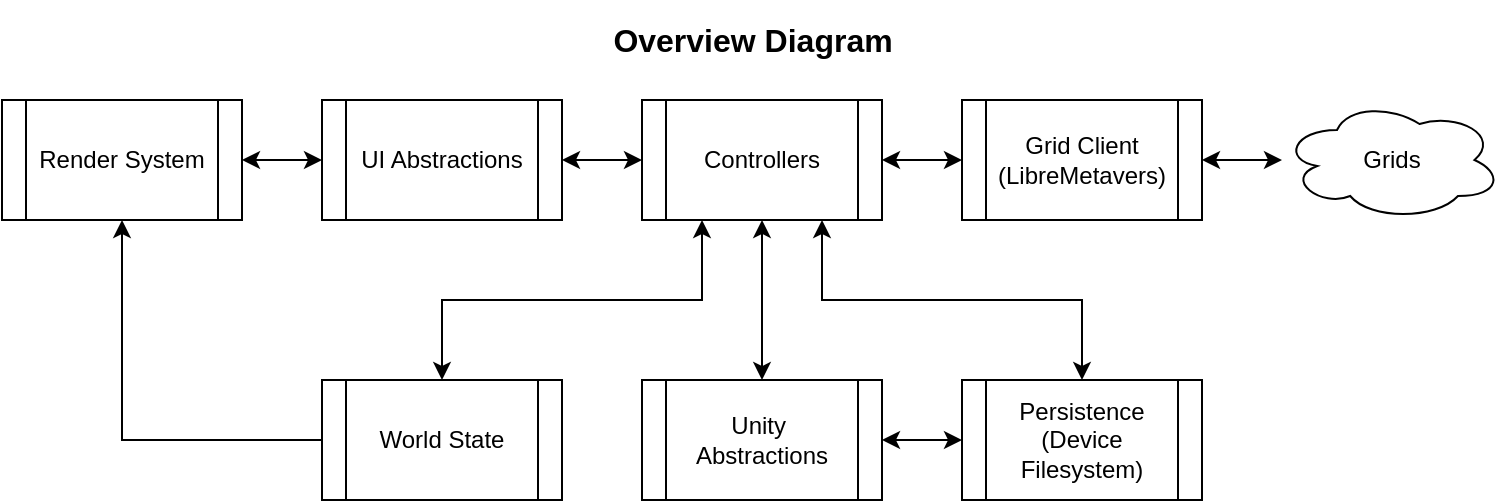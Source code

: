 <mxfile version="21.1.2" type="device" pages="4">
  <diagram name="Overview" id="vXsKcy0dSxC2_TYYV3WX">
    <mxGraphModel dx="2074" dy="1205" grid="1" gridSize="10" guides="1" tooltips="1" connect="1" arrows="1" fold="1" page="1" pageScale="1" pageWidth="850" pageHeight="1100" math="0" shadow="0">
      <root>
        <mxCell id="0" />
        <mxCell id="1" parent="0" />
        <mxCell id="cff05r9WFP89VZKMvsH--1" value="Grids" style="ellipse;shape=cloud;whiteSpace=wrap;html=1;" parent="1" vertex="1">
          <mxGeometry x="690" y="190" width="110" height="60" as="geometry" />
        </mxCell>
        <mxCell id="cff05r9WFP89VZKMvsH--3" style="edgeStyle=orthogonalEdgeStyle;rounded=0;orthogonalLoop=1;jettySize=auto;html=1;startArrow=classic;startFill=1;" parent="1" source="cff05r9WFP89VZKMvsH--2" target="cff05r9WFP89VZKMvsH--1" edge="1">
          <mxGeometry relative="1" as="geometry" />
        </mxCell>
        <mxCell id="cff05r9WFP89VZKMvsH--2" value="Grid Client&lt;br&gt;(LibreMetavers)" style="shape=process;whiteSpace=wrap;html=1;backgroundOutline=1;" parent="1" vertex="1">
          <mxGeometry x="530" y="190" width="120" height="60" as="geometry" />
        </mxCell>
        <mxCell id="cff05r9WFP89VZKMvsH--5" style="edgeStyle=orthogonalEdgeStyle;rounded=0;orthogonalLoop=1;jettySize=auto;html=1;exitX=1;exitY=0.5;exitDx=0;exitDy=0;startArrow=classic;startFill=1;" parent="1" source="cff05r9WFP89VZKMvsH--4" target="cff05r9WFP89VZKMvsH--2" edge="1">
          <mxGeometry relative="1" as="geometry" />
        </mxCell>
        <mxCell id="cff05r9WFP89VZKMvsH--7" style="edgeStyle=orthogonalEdgeStyle;rounded=0;orthogonalLoop=1;jettySize=auto;html=1;exitX=0.5;exitY=1;exitDx=0;exitDy=0;entryX=0.5;entryY=0;entryDx=0;entryDy=0;startArrow=classic;startFill=1;" parent="1" source="cff05r9WFP89VZKMvsH--4" target="cff05r9WFP89VZKMvsH--6" edge="1">
          <mxGeometry relative="1" as="geometry" />
        </mxCell>
        <mxCell id="cff05r9WFP89VZKMvsH--4" value="Controllers" style="shape=process;whiteSpace=wrap;html=1;backgroundOutline=1;" parent="1" vertex="1">
          <mxGeometry x="370" y="190" width="120" height="60" as="geometry" />
        </mxCell>
        <mxCell id="cff05r9WFP89VZKMvsH--24" style="edgeStyle=orthogonalEdgeStyle;rounded=0;orthogonalLoop=1;jettySize=auto;html=1;startArrow=classic;startFill=1;" parent="1" source="cff05r9WFP89VZKMvsH--6" target="cff05r9WFP89VZKMvsH--9" edge="1">
          <mxGeometry relative="1" as="geometry" />
        </mxCell>
        <mxCell id="cff05r9WFP89VZKMvsH--6" value="Unity&amp;nbsp; Abstractions" style="shape=process;whiteSpace=wrap;html=1;backgroundOutline=1;" parent="1" vertex="1">
          <mxGeometry x="370" y="330" width="120" height="60" as="geometry" />
        </mxCell>
        <mxCell id="cff05r9WFP89VZKMvsH--9" value="Persistence&lt;br&gt;(Device Filesystem)" style="shape=process;whiteSpace=wrap;html=1;backgroundOutline=1;" parent="1" vertex="1">
          <mxGeometry x="530" y="330" width="120" height="60" as="geometry" />
        </mxCell>
        <mxCell id="cff05r9WFP89VZKMvsH--11" value="" style="endArrow=classic;startArrow=classic;html=1;rounded=0;exitX=0.75;exitY=1;exitDx=0;exitDy=0;entryX=0.5;entryY=0;entryDx=0;entryDy=0;edgeStyle=orthogonalEdgeStyle;" parent="1" source="cff05r9WFP89VZKMvsH--4" target="cff05r9WFP89VZKMvsH--9" edge="1">
          <mxGeometry width="50" height="50" relative="1" as="geometry">
            <mxPoint x="570" y="310" as="sourcePoint" />
            <mxPoint x="620" y="260" as="targetPoint" />
          </mxGeometry>
        </mxCell>
        <mxCell id="cff05r9WFP89VZKMvsH--12" value="World State" style="shape=process;whiteSpace=wrap;html=1;backgroundOutline=1;" parent="1" vertex="1">
          <mxGeometry x="210" y="330" width="120" height="60" as="geometry" />
        </mxCell>
        <mxCell id="cff05r9WFP89VZKMvsH--20" style="edgeStyle=orthogonalEdgeStyle;rounded=0;orthogonalLoop=1;jettySize=auto;html=1;startArrow=classic;startFill=1;" parent="1" source="cff05r9WFP89VZKMvsH--13" target="cff05r9WFP89VZKMvsH--4" edge="1">
          <mxGeometry relative="1" as="geometry" />
        </mxCell>
        <mxCell id="cff05r9WFP89VZKMvsH--13" value="UI Abstractions" style="shape=process;whiteSpace=wrap;html=1;backgroundOutline=1;" parent="1" vertex="1">
          <mxGeometry x="210" y="190" width="120" height="60" as="geometry" />
        </mxCell>
        <mxCell id="cff05r9WFP89VZKMvsH--17" value="" style="endArrow=classic;startArrow=classic;html=1;rounded=0;entryX=0.25;entryY=1;entryDx=0;entryDy=0;exitX=0.5;exitY=0;exitDx=0;exitDy=0;edgeStyle=orthogonalEdgeStyle;" parent="1" source="cff05r9WFP89VZKMvsH--12" target="cff05r9WFP89VZKMvsH--4" edge="1">
          <mxGeometry width="50" height="50" relative="1" as="geometry">
            <mxPoint x="310" y="300" as="sourcePoint" />
            <mxPoint x="360" y="250" as="targetPoint" />
          </mxGeometry>
        </mxCell>
        <mxCell id="cff05r9WFP89VZKMvsH--22" style="edgeStyle=orthogonalEdgeStyle;rounded=0;orthogonalLoop=1;jettySize=auto;html=1;startArrow=classic;startFill=1;" parent="1" source="cff05r9WFP89VZKMvsH--21" target="cff05r9WFP89VZKMvsH--13" edge="1">
          <mxGeometry relative="1" as="geometry" />
        </mxCell>
        <mxCell id="cff05r9WFP89VZKMvsH--21" value="Render System" style="shape=process;whiteSpace=wrap;html=1;backgroundOutline=1;" parent="1" vertex="1">
          <mxGeometry x="50" y="190" width="120" height="60" as="geometry" />
        </mxCell>
        <mxCell id="cff05r9WFP89VZKMvsH--23" value="" style="endArrow=classic;html=1;rounded=0;exitX=0;exitY=0.5;exitDx=0;exitDy=0;entryX=0.5;entryY=1;entryDx=0;entryDy=0;edgeStyle=orthogonalEdgeStyle;" parent="1" source="cff05r9WFP89VZKMvsH--12" target="cff05r9WFP89VZKMvsH--21" edge="1">
          <mxGeometry width="50" height="50" relative="1" as="geometry">
            <mxPoint x="470" y="150" as="sourcePoint" />
            <mxPoint x="520" y="100" as="targetPoint" />
          </mxGeometry>
        </mxCell>
        <mxCell id="cff05r9WFP89VZKMvsH--27" value="Overview Diagram" style="text;strokeColor=none;fillColor=none;html=1;fontSize=16;fontStyle=1;verticalAlign=middle;align=center;" parent="1" vertex="1">
          <mxGeometry x="375" y="140" width="100" height="40" as="geometry" />
        </mxCell>
      </root>
    </mxGraphModel>
  </diagram>
  <diagram id="Qkdps6hyI8gu-dJ_E_9V" name="World Model">
    <mxGraphModel dx="2074" dy="1205" grid="1" gridSize="10" guides="1" tooltips="1" connect="1" arrows="1" fold="1" page="1" pageScale="1" pageWidth="850" pageHeight="1100" math="0" shadow="0">
      <root>
        <mxCell id="0" />
        <mxCell id="1" parent="0" />
        <mxCell id="vFDzAaYUboj-3UHjvaUJ-29" style="edgeStyle=none;rounded=0;orthogonalLoop=1;jettySize=auto;html=1;" parent="1" source="vFDzAaYUboj-3UHjvaUJ-1" target="vFDzAaYUboj-3UHjvaUJ-8" edge="1">
          <mxGeometry relative="1" as="geometry" />
        </mxCell>
        <mxCell id="vFDzAaYUboj-3UHjvaUJ-1" value="World&lt;br&gt;(Global Root Object)" style="rounded=0;whiteSpace=wrap;html=1;" parent="1" vertex="1">
          <mxGeometry x="280" y="80" width="120" height="60" as="geometry" />
        </mxCell>
        <mxCell id="vFDzAaYUboj-3UHjvaUJ-7" style="edgeStyle=none;rounded=0;orthogonalLoop=1;jettySize=auto;html=1;" parent="1" source="vFDzAaYUboj-3UHjvaUJ-2" target="vFDzAaYUboj-3UHjvaUJ-6" edge="1">
          <mxGeometry relative="1" as="geometry" />
        </mxCell>
        <mxCell id="vFDzAaYUboj-3UHjvaUJ-16" style="edgeStyle=none;rounded=0;orthogonalLoop=1;jettySize=auto;html=1;" parent="1" source="vFDzAaYUboj-3UHjvaUJ-2" target="vFDzAaYUboj-3UHjvaUJ-15" edge="1">
          <mxGeometry relative="1" as="geometry" />
        </mxCell>
        <mxCell id="vFDzAaYUboj-3UHjvaUJ-18" style="edgeStyle=none;rounded=0;orthogonalLoop=1;jettySize=auto;html=1;" parent="1" source="vFDzAaYUboj-3UHjvaUJ-2" target="vFDzAaYUboj-3UHjvaUJ-17" edge="1">
          <mxGeometry relative="1" as="geometry" />
        </mxCell>
        <mxCell id="vFDzAaYUboj-3UHjvaUJ-20" style="edgeStyle=none;rounded=0;orthogonalLoop=1;jettySize=auto;html=1;" parent="1" source="vFDzAaYUboj-3UHjvaUJ-2" target="vFDzAaYUboj-3UHjvaUJ-19" edge="1">
          <mxGeometry relative="1" as="geometry" />
        </mxCell>
        <mxCell id="vFDzAaYUboj-3UHjvaUJ-2" value="Region(s)" style="rounded=0;whiteSpace=wrap;html=1;" parent="1" vertex="1">
          <mxGeometry x="280" y="320" width="120" height="60" as="geometry" />
        </mxCell>
        <mxCell id="vFDzAaYUboj-3UHjvaUJ-28" style="edgeStyle=none;rounded=0;orthogonalLoop=1;jettySize=auto;html=1;" parent="1" source="vFDzAaYUboj-3UHjvaUJ-6" target="vFDzAaYUboj-3UHjvaUJ-25" edge="1">
          <mxGeometry relative="1" as="geometry" />
        </mxCell>
        <mxCell id="vFDzAaYUboj-3UHjvaUJ-6" value="Renderable Object&lt;br&gt;(Prim)" style="rounded=0;whiteSpace=wrap;html=1;" parent="1" vertex="1">
          <mxGeometry x="280" y="440" width="120" height="60" as="geometry" />
        </mxCell>
        <mxCell id="vFDzAaYUboj-3UHjvaUJ-12" style="edgeStyle=none;rounded=0;orthogonalLoop=1;jettySize=auto;html=1;" parent="1" source="vFDzAaYUboj-3UHjvaUJ-8" target="vFDzAaYUboj-3UHjvaUJ-2" edge="1">
          <mxGeometry relative="1" as="geometry" />
        </mxCell>
        <mxCell id="vFDzAaYUboj-3UHjvaUJ-8" value="Region Manager" style="rounded=0;whiteSpace=wrap;html=1;" parent="1" vertex="1">
          <mxGeometry x="280" y="200" width="120" height="60" as="geometry" />
        </mxCell>
        <mxCell id="vFDzAaYUboj-3UHjvaUJ-13" value="&lt;h1&gt;World&lt;br&gt;&lt;/h1&gt;&lt;div&gt;The world is the root of the object heirachy. There is only one instance of the world object (infact there might be none in code and its just a concept)&lt;/div&gt;" style="text;html=1;strokeColor=none;fillColor=none;spacing=5;spacingTop=-20;whiteSpace=wrap;overflow=hidden;rounded=0;" parent="1" vertex="1">
          <mxGeometry x="80" y="50" width="190" height="120" as="geometry" />
        </mxCell>
        <mxCell id="vFDzAaYUboj-3UHjvaUJ-14" value="&lt;h1&gt;Region Manager&lt;/h1&gt;&lt;div&gt;Tracks references to all loaded regions, manages their lifetime.&lt;/div&gt;&lt;div&gt;Is a &#39;Region Factory&#39; that the world gets region objects from.&lt;/div&gt;" style="text;html=1;strokeColor=none;fillColor=none;spacing=5;spacingTop=-20;whiteSpace=wrap;overflow=hidden;rounded=0;" parent="1" vertex="1">
          <mxGeometry x="440" y="170" width="190" height="140" as="geometry" />
        </mxCell>
        <mxCell id="vFDzAaYUboj-3UHjvaUJ-23" style="edgeStyle=none;rounded=0;orthogonalLoop=1;jettySize=auto;html=1;exitX=0.5;exitY=1;exitDx=0;exitDy=0;entryX=0.25;entryY=0;entryDx=0;entryDy=0;" parent="1" source="vFDzAaYUboj-3UHjvaUJ-15" target="vFDzAaYUboj-3UHjvaUJ-22" edge="1">
          <mxGeometry relative="1" as="geometry" />
        </mxCell>
        <mxCell id="vFDzAaYUboj-3UHjvaUJ-24" style="edgeStyle=none;rounded=0;orthogonalLoop=1;jettySize=auto;html=1;" parent="1" source="vFDzAaYUboj-3UHjvaUJ-15" target="vFDzAaYUboj-3UHjvaUJ-21" edge="1">
          <mxGeometry relative="1" as="geometry" />
        </mxCell>
        <mxCell id="vFDzAaYUboj-3UHjvaUJ-15" value="Renderable&lt;br&gt;&amp;nbsp;Object&lt;br&gt;(Avatar)" style="rounded=0;whiteSpace=wrap;html=1;" parent="1" vertex="1">
          <mxGeometry x="440" y="440" width="120" height="60" as="geometry" />
        </mxCell>
        <mxCell id="vFDzAaYUboj-3UHjvaUJ-27" style="edgeStyle=none;rounded=0;orthogonalLoop=1;jettySize=auto;html=1;" parent="1" source="vFDzAaYUboj-3UHjvaUJ-17" target="vFDzAaYUboj-3UHjvaUJ-26" edge="1">
          <mxGeometry relative="1" as="geometry" />
        </mxCell>
        <mxCell id="vFDzAaYUboj-3UHjvaUJ-17" value="Renderable Object&lt;br&gt;(Mesh)" style="rounded=0;whiteSpace=wrap;html=1;" parent="1" vertex="1">
          <mxGeometry x="120" y="440" width="120" height="60" as="geometry" />
        </mxCell>
        <mxCell id="vFDzAaYUboj-3UHjvaUJ-19" value="Renderable Object&lt;br&gt;(Terrain / Sky)" style="rounded=0;whiteSpace=wrap;html=1;" parent="1" vertex="1">
          <mxGeometry x="600" y="440" width="120" height="60" as="geometry" />
        </mxCell>
        <mxCell id="vFDzAaYUboj-3UHjvaUJ-21" value="Renderable Object&lt;br&gt;Attachments" style="rounded=0;whiteSpace=wrap;html=1;" parent="1" vertex="1">
          <mxGeometry x="440" y="560" width="120" height="60" as="geometry" />
        </mxCell>
        <mxCell id="vFDzAaYUboj-3UHjvaUJ-22" value="Renderable Object&lt;br&gt;HUDs" style="rounded=0;whiteSpace=wrap;html=1;" parent="1" vertex="1">
          <mxGeometry x="600" y="560" width="120" height="60" as="geometry" />
        </mxCell>
        <mxCell id="vFDzAaYUboj-3UHjvaUJ-25" value="Renderable Object&lt;br style=&quot;border-color: var(--border-color);&quot;&gt;(Linked)" style="rounded=0;whiteSpace=wrap;html=1;" parent="1" vertex="1">
          <mxGeometry x="280" y="560" width="120" height="60" as="geometry" />
        </mxCell>
        <mxCell id="vFDzAaYUboj-3UHjvaUJ-26" value="Renderable Object&lt;br&gt;(Linked)" style="rounded=0;whiteSpace=wrap;html=1;" parent="1" vertex="1">
          <mxGeometry x="120" y="560" width="120" height="60" as="geometry" />
        </mxCell>
        <mxCell id="vFDzAaYUboj-3UHjvaUJ-30" value="&lt;h1&gt;Region&lt;/h1&gt;&lt;div&gt;Conceptually a region is a collection of renderable objects, Especially if you consider the terrain and sky grid objects.&lt;/div&gt;" style="text;html=1;strokeColor=none;fillColor=none;spacing=5;spacingTop=-20;whiteSpace=wrap;overflow=hidden;rounded=0;" parent="1" vertex="1">
          <mxGeometry x="70" y="290" width="190" height="120" as="geometry" />
        </mxCell>
      </root>
    </mxGraphModel>
  </diagram>
  <diagram id="pl-R5XPZ-xlCRAcDIZtM" name="Simulation Root">
    <mxGraphModel dx="2074" dy="1205" grid="1" gridSize="10" guides="1" tooltips="1" connect="1" arrows="1" fold="1" page="1" pageScale="1" pageWidth="850" pageHeight="1100" math="0" shadow="0">
      <root>
        <mxCell id="0" />
        <mxCell id="1" parent="0" />
        <mxCell id="NBn-ytocE8SzP8E-Vunr-4" style="edgeStyle=orthogonalEdgeStyle;rounded=0;orthogonalLoop=1;jettySize=auto;html=1;" edge="1" parent="1" source="NBn-ytocE8SzP8E-Vunr-1" target="NBn-ytocE8SzP8E-Vunr-3">
          <mxGeometry relative="1" as="geometry">
            <Array as="points">
              <mxPoint x="100" y="230" />
            </Array>
          </mxGeometry>
        </mxCell>
        <mxCell id="NBn-ytocE8SzP8E-Vunr-8" style="edgeStyle=orthogonalEdgeStyle;rounded=0;orthogonalLoop=1;jettySize=auto;html=1;" edge="1" parent="1" source="NBn-ytocE8SzP8E-Vunr-1" target="NBn-ytocE8SzP8E-Vunr-6">
          <mxGeometry relative="1" as="geometry">
            <Array as="points">
              <mxPoint x="100" y="390" />
            </Array>
          </mxGeometry>
        </mxCell>
        <mxCell id="NBn-ytocE8SzP8E-Vunr-11" style="edgeStyle=orthogonalEdgeStyle;rounded=0;orthogonalLoop=1;jettySize=auto;html=1;" edge="1" parent="1" source="NBn-ytocE8SzP8E-Vunr-1" target="NBn-ytocE8SzP8E-Vunr-10">
          <mxGeometry relative="1" as="geometry">
            <Array as="points">
              <mxPoint x="100" y="550" />
            </Array>
          </mxGeometry>
        </mxCell>
        <mxCell id="NBn-ytocE8SzP8E-Vunr-1" value="Simulation Root&lt;br&gt;(Singleton)" style="rounded=0;whiteSpace=wrap;html=1;" vertex="1" parent="1">
          <mxGeometry x="40" y="40" width="120" height="60" as="geometry" />
        </mxCell>
        <mxCell id="NBn-ytocE8SzP8E-Vunr-2" value="&lt;h1&gt;Simulation Root&lt;/h1&gt;&lt;div&gt;This component is responsibile for organizing all the data that has been recieved from the grid, and contains the fragment of the world model near the logged in avatar&lt;/div&gt;" style="text;html=1;strokeColor=none;fillColor=none;spacing=5;spacingTop=-20;whiteSpace=wrap;overflow=hidden;rounded=0;" vertex="1" parent="1">
          <mxGeometry x="360" y="40" width="440" height="120" as="geometry" />
        </mxCell>
        <mxCell id="NBn-ytocE8SzP8E-Vunr-3" value="Region Manager&lt;br&gt;(Singleton)" style="rounded=0;whiteSpace=wrap;html=1;" vertex="1" parent="1">
          <mxGeometry x="200" y="200" width="120" height="60" as="geometry" />
        </mxCell>
        <mxCell id="NBn-ytocE8SzP8E-Vunr-5" value="&lt;h1&gt;Region Manager&lt;/h1&gt;&lt;div&gt;The region manager is responsible for managing the list of regions near the logged in avatar.&amp;nbsp;&lt;/div&gt;" style="text;html=1;strokeColor=none;fillColor=none;spacing=5;spacingTop=-20;whiteSpace=wrap;overflow=hidden;rounded=0;" vertex="1" parent="1">
          <mxGeometry x="360" y="200" width="430" height="120" as="geometry" />
        </mxCell>
        <mxCell id="NBn-ytocE8SzP8E-Vunr-6" value="Avatar Manager&lt;br&gt;(Singleton)" style="rounded=0;whiteSpace=wrap;html=1;" vertex="1" parent="1">
          <mxGeometry x="200" y="360" width="120" height="60" as="geometry" />
        </mxCell>
        <mxCell id="NBn-ytocE8SzP8E-Vunr-9" value="&lt;h1&gt;Local Avatar&lt;/h1&gt;&lt;div&gt;Manages Avatar data about the logged in avatar. Unlike other avatars, this is not parented to a region in memory, as so long as the viewer is running, there is always the local logged in avatar, and it can never move out of range, and will never be in a region that moves out of range.&lt;/div&gt;" style="text;html=1;strokeColor=none;fillColor=none;spacing=5;spacingTop=-20;whiteSpace=wrap;overflow=hidden;rounded=0;" vertex="1" parent="1">
          <mxGeometry x="360" y="360" width="440" height="120" as="geometry" />
        </mxCell>
        <mxCell id="NBn-ytocE8SzP8E-Vunr-10" value="Sky Manager&lt;br&gt;(Singleton)" style="rounded=0;whiteSpace=wrap;html=1;" vertex="1" parent="1">
          <mxGeometry x="200" y="520" width="120" height="60" as="geometry" />
        </mxCell>
        <mxCell id="NBn-ytocE8SzP8E-Vunr-12" value="&lt;h1&gt;Sky Manager&lt;/h1&gt;&lt;div&gt;Manages data about the sky. Sun/moon position, etc. Possibly a home for Windlight or EEP data as well.&amp;nbsp;&lt;/div&gt;" style="text;html=1;strokeColor=none;fillColor=none;spacing=5;spacingTop=-20;whiteSpace=wrap;overflow=hidden;rounded=0;" vertex="1" parent="1">
          <mxGeometry x="370" y="520" width="430" height="120" as="geometry" />
        </mxCell>
        <mxCell id="dllIBldcbo0GS0_jR_7z-1" value="" style="rounded=0;whiteSpace=wrap;html=1;" vertex="1" parent="1">
          <mxGeometry x="200" y="680" width="120" height="60" as="geometry" />
        </mxCell>
      </root>
    </mxGraphModel>
  </diagram>
  <diagram id="m2TW2zxmuREqVN6qQpls" name="Scene Root">
    <mxGraphModel dx="2074" dy="1205" grid="1" gridSize="10" guides="1" tooltips="1" connect="1" arrows="1" fold="1" page="1" pageScale="1" pageWidth="850" pageHeight="1100" math="0" shadow="0">
      <root>
        <mxCell id="0" />
        <mxCell id="1" parent="0" />
        <mxCell id="tme7PRSX_uve3Y0JralE-3" style="edgeStyle=orthogonalEdgeStyle;rounded=0;orthogonalLoop=1;jettySize=auto;html=1;" edge="1" parent="1" source="sgzRjk2YqbnjAzQqR-Gv-1" target="tme7PRSX_uve3Y0JralE-1">
          <mxGeometry relative="1" as="geometry">
            <Array as="points">
              <mxPoint x="100" y="230" />
            </Array>
          </mxGeometry>
        </mxCell>
        <mxCell id="BJjEVAIMeM95VK6lwYq2-2" style="edgeStyle=orthogonalEdgeStyle;rounded=0;orthogonalLoop=1;jettySize=auto;html=1;" edge="1" parent="1" source="sgzRjk2YqbnjAzQqR-Gv-1" target="BJjEVAIMeM95VK6lwYq2-1">
          <mxGeometry relative="1" as="geometry">
            <Array as="points">
              <mxPoint x="100" y="390" />
            </Array>
          </mxGeometry>
        </mxCell>
        <mxCell id="BJjEVAIMeM95VK6lwYq2-5" style="edgeStyle=orthogonalEdgeStyle;rounded=0;orthogonalLoop=1;jettySize=auto;html=1;" edge="1" parent="1" source="sgzRjk2YqbnjAzQqR-Gv-1" target="BJjEVAIMeM95VK6lwYq2-4">
          <mxGeometry relative="1" as="geometry">
            <Array as="points">
              <mxPoint x="100" y="550" />
            </Array>
          </mxGeometry>
        </mxCell>
        <mxCell id="sgzRjk2YqbnjAzQqR-Gv-1" value="Scene Root" style="rounded=0;whiteSpace=wrap;html=1;" vertex="1" parent="1">
          <mxGeometry x="40" y="40" width="120" height="60" as="geometry" />
        </mxCell>
        <mxCell id="sgzRjk2YqbnjAzQqR-Gv-2" value="&lt;h1&gt;Scene Root&lt;/h1&gt;&lt;div&gt;This refers to the Unity Scene that is the basis for rendering the main viewer window.&lt;/div&gt;" style="text;html=1;strokeColor=none;fillColor=none;spacing=5;spacingTop=-20;whiteSpace=wrap;overflow=hidden;rounded=0;" vertex="1" parent="1">
          <mxGeometry x="360" y="40" width="440" height="120" as="geometry" />
        </mxCell>
        <mxCell id="tme7PRSX_uve3Y0JralE-1" value="3D Scene" style="rounded=0;whiteSpace=wrap;html=1;" vertex="1" parent="1">
          <mxGeometry x="200" y="200" width="120" height="60" as="geometry" />
        </mxCell>
        <mxCell id="tme7PRSX_uve3Y0JralE-2" value="&lt;h1&gt;3D Scene&lt;/h1&gt;&lt;div&gt;Conceptually groups all the GameObjects/Components used to render and interact with the 3D Scene. Terrain, Water, Sky, (Main Camera?)&lt;/div&gt;" style="text;html=1;strokeColor=none;fillColor=none;spacing=5;spacingTop=-20;whiteSpace=wrap;overflow=hidden;rounded=0;" vertex="1" parent="1">
          <mxGeometry x="360" y="200" width="440" height="120" as="geometry" />
        </mxCell>
        <mxCell id="BJjEVAIMeM95VK6lwYq2-1" value="HUD Layer" style="rounded=0;whiteSpace=wrap;html=1;" vertex="1" parent="1">
          <mxGeometry x="200" y="360" width="120" height="60" as="geometry" />
        </mxCell>
        <mxCell id="BJjEVAIMeM95VK6lwYq2-3" value="&lt;h1&gt;Hud Layer&lt;/h1&gt;&lt;div&gt;Conceptual grouping of all the GameObjects/Components used to render and interact with the Local Avatar&#39;s Hud attachments.&lt;/div&gt;" style="text;html=1;strokeColor=none;fillColor=none;spacing=5;spacingTop=-20;whiteSpace=wrap;overflow=hidden;rounded=0;" vertex="1" parent="1">
          <mxGeometry x="360" y="360" width="440" height="120" as="geometry" />
        </mxCell>
        <mxCell id="BJjEVAIMeM95VK6lwYq2-4" value="UI Layer" style="rounded=0;whiteSpace=wrap;html=1;" vertex="1" parent="1">
          <mxGeometry x="200" y="520" width="120" height="60" as="geometry" />
        </mxCell>
        <mxCell id="BJjEVAIMeM95VK6lwYq2-6" value="&lt;h1&gt;UI Layer&lt;/h1&gt;&lt;div&gt;Conceptual grouping of all the GameObjects/Components used to present the 2D User Interface in the main viewer window, as well as accepting user input.&lt;/div&gt;" style="text;html=1;strokeColor=none;fillColor=none;spacing=5;spacingTop=-20;whiteSpace=wrap;overflow=hidden;rounded=0;" vertex="1" parent="1">
          <mxGeometry x="360" y="520" width="440" height="120" as="geometry" />
        </mxCell>
      </root>
    </mxGraphModel>
  </diagram>
</mxfile>
